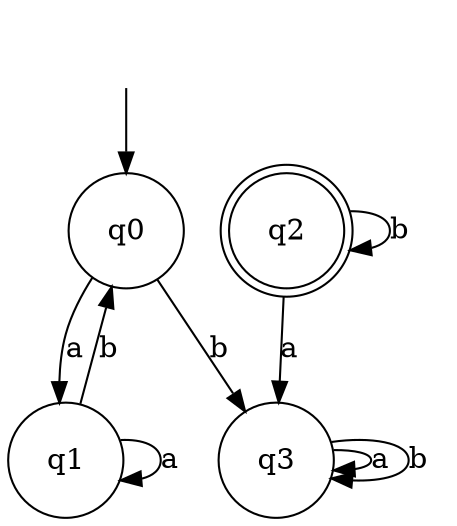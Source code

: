 digraph Automaton {

_nil [style = invis, label=<<TABLE BORDER="0" CELLBORDER="" CELLSPACING="0"><TR><TD>_nil</TD></TR></TABLE>>];

q1 [shape = circle, label=<<TABLE BORDER="0" CELLBORDER="0" CELLSPACING="0"><TR><TD>q1</TD></TR></TABLE>>];

q0 [shape = circle, label=<<TABLE BORDER="0" CELLBORDER="0" CELLSPACING="0"><TR><TD>q0</TD></TR></TABLE>>];

q2 [shape = doublecircle, label=<<TABLE BORDER="0" CELLBORDER="0" CELLSPACING="0"><TR><TD>q2</TD></TR></TABLE>>];

q3 [shape = circle, label=<<TABLE BORDER="0" CELLBORDER="0" CELLSPACING="0"><TR><TD>q3</TD></TR></TABLE>>];

q3->q3 [label="a"];

q3->q3 [label="b"];

_nil -> q0 [];

q1->q1 [label="a"];

q2->q2 [label="b"];

q1->q0 [label="b"];

q0->q1 [label="a"];

q2->q3 [label="a"];

q0->q3 [label="b"];

}
